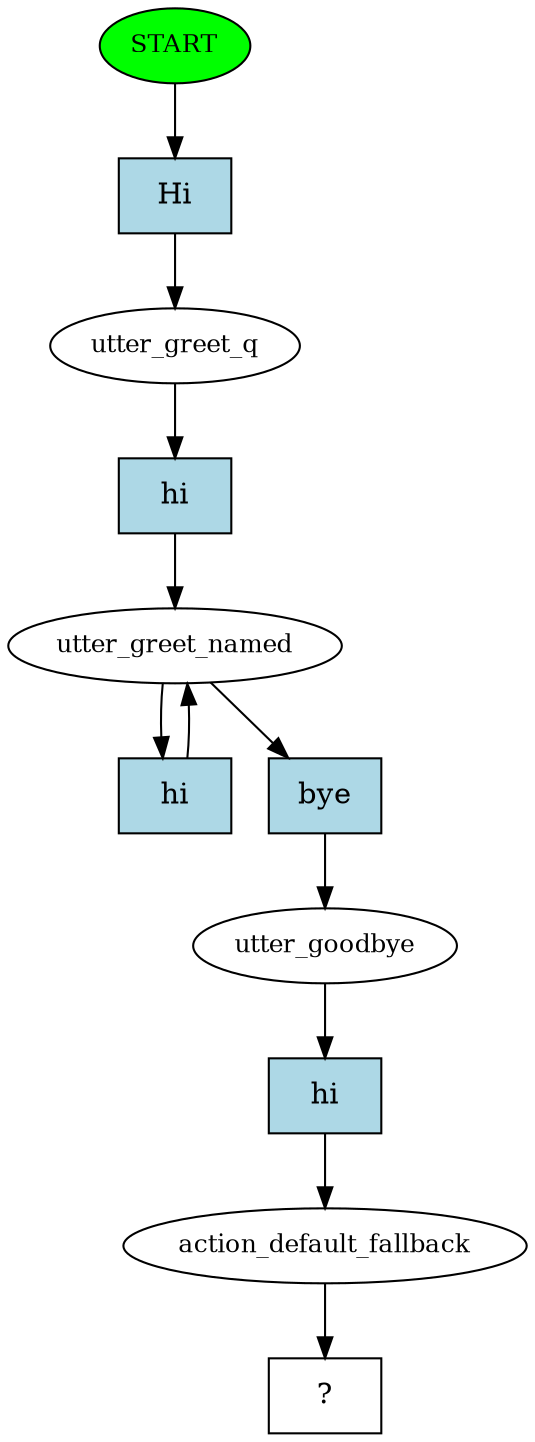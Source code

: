 digraph  {
0 [class="start active", fillcolor=green, fontsize=12, label=START, style=filled];
1 [class=active, fontsize=12, label=utter_greet_q];
2 [class=active, fontsize=12, label=utter_greet_named];
6 [class=active, fontsize=12, label=utter_goodbye];
7 [class=active, fontsize=12, label=action_default_fallback];
8 [class="intent dashed active", label="  ?  ", shape=rect];
9 [class="intent active", fillcolor=lightblue, label=Hi, shape=rect, style=filled];
10 [class="intent active", fillcolor=lightblue, label=hi, shape=rect, style=filled];
11 [class="intent active", fillcolor=lightblue, label=hi, shape=rect, style=filled];
12 [class="intent active", fillcolor=lightblue, label=bye, shape=rect, style=filled];
13 [class="intent active", fillcolor=lightblue, label=hi, shape=rect, style=filled];
0 -> 9  [class=active, key=0];
1 -> 10  [class=active, key=0];
2 -> 11  [class=active, key=0];
2 -> 12  [class=active, key=0];
6 -> 13  [class=active, key=0];
7 -> 8  [class=active, key=NONE, label=""];
9 -> 1  [class=active, key=0];
10 -> 2  [class=active, key=0];
11 -> 2  [class=active, key=0];
12 -> 6  [class=active, key=0];
13 -> 7  [class=active, key=0];
}
